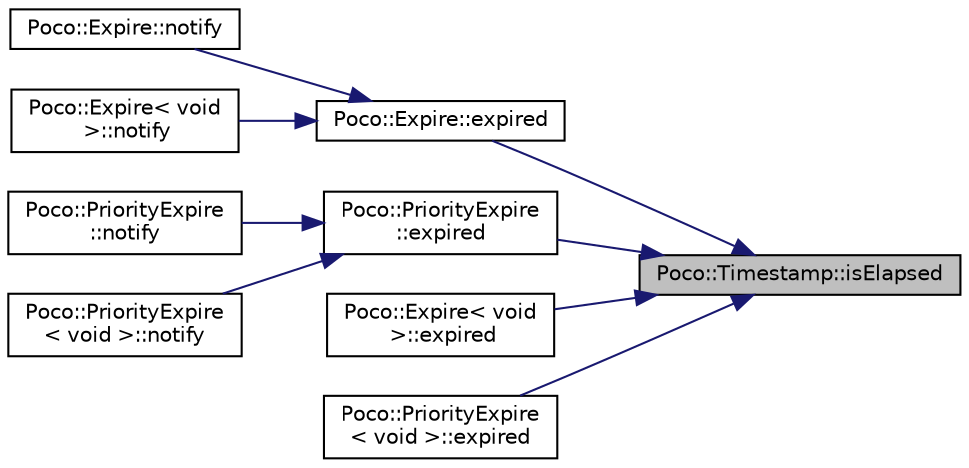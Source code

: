 digraph "Poco::Timestamp::isElapsed"
{
 // LATEX_PDF_SIZE
  edge [fontname="Helvetica",fontsize="10",labelfontname="Helvetica",labelfontsize="10"];
  node [fontname="Helvetica",fontsize="10",shape=record];
  rankdir="RL";
  Node1 [label="Poco::Timestamp::isElapsed",height=0.2,width=0.4,color="black", fillcolor="grey75", style="filled", fontcolor="black",tooltip=" "];
  Node1 -> Node2 [dir="back",color="midnightblue",fontsize="10",style="solid"];
  Node2 [label="Poco::Expire::expired",height=0.2,width=0.4,color="black", fillcolor="white", style="filled",URL="$classPoco_1_1Expire.html#a3a5bfc17d22ea619a5ab26ed45a52c18",tooltip=" "];
  Node2 -> Node3 [dir="back",color="midnightblue",fontsize="10",style="solid"];
  Node3 [label="Poco::Expire::notify",height=0.2,width=0.4,color="black", fillcolor="white", style="filled",URL="$classPoco_1_1Expire.html#add1265da37134a4f97cd5d05edbd385a",tooltip=" "];
  Node2 -> Node4 [dir="back",color="midnightblue",fontsize="10",style="solid"];
  Node4 [label="Poco::Expire\< void\l \>::notify",height=0.2,width=0.4,color="black", fillcolor="white", style="filled",URL="$classPoco_1_1Expire_3_01void_01_4.html#af3f72ea9f4d8755a960ef6094fc20253",tooltip=" "];
  Node1 -> Node5 [dir="back",color="midnightblue",fontsize="10",style="solid"];
  Node5 [label="Poco::PriorityExpire\l::expired",height=0.2,width=0.4,color="black", fillcolor="white", style="filled",URL="$classPoco_1_1PriorityExpire.html#a4007063990f72ad6adac91e05833ae00",tooltip=" "];
  Node5 -> Node6 [dir="back",color="midnightblue",fontsize="10",style="solid"];
  Node6 [label="Poco::PriorityExpire\l::notify",height=0.2,width=0.4,color="black", fillcolor="white", style="filled",URL="$classPoco_1_1PriorityExpire.html#a301082cb9a1cab611376544a4cf4d5e0",tooltip=" "];
  Node5 -> Node7 [dir="back",color="midnightblue",fontsize="10",style="solid"];
  Node7 [label="Poco::PriorityExpire\l\< void \>::notify",height=0.2,width=0.4,color="black", fillcolor="white", style="filled",URL="$classPoco_1_1PriorityExpire_3_01void_01_4.html#ae1916f5a8246dc1b6bf904375c17b298",tooltip=" "];
  Node1 -> Node8 [dir="back",color="midnightblue",fontsize="10",style="solid"];
  Node8 [label="Poco::Expire\< void\l \>::expired",height=0.2,width=0.4,color="black", fillcolor="white", style="filled",URL="$classPoco_1_1Expire_3_01void_01_4.html#a1b0a14563ac94b957cf03db7c671c848",tooltip=" "];
  Node1 -> Node9 [dir="back",color="midnightblue",fontsize="10",style="solid"];
  Node9 [label="Poco::PriorityExpire\l\< void \>::expired",height=0.2,width=0.4,color="black", fillcolor="white", style="filled",URL="$classPoco_1_1PriorityExpire_3_01void_01_4.html#afb05c9a01bdc31cbb41071b7fabeb52b",tooltip=" "];
}
